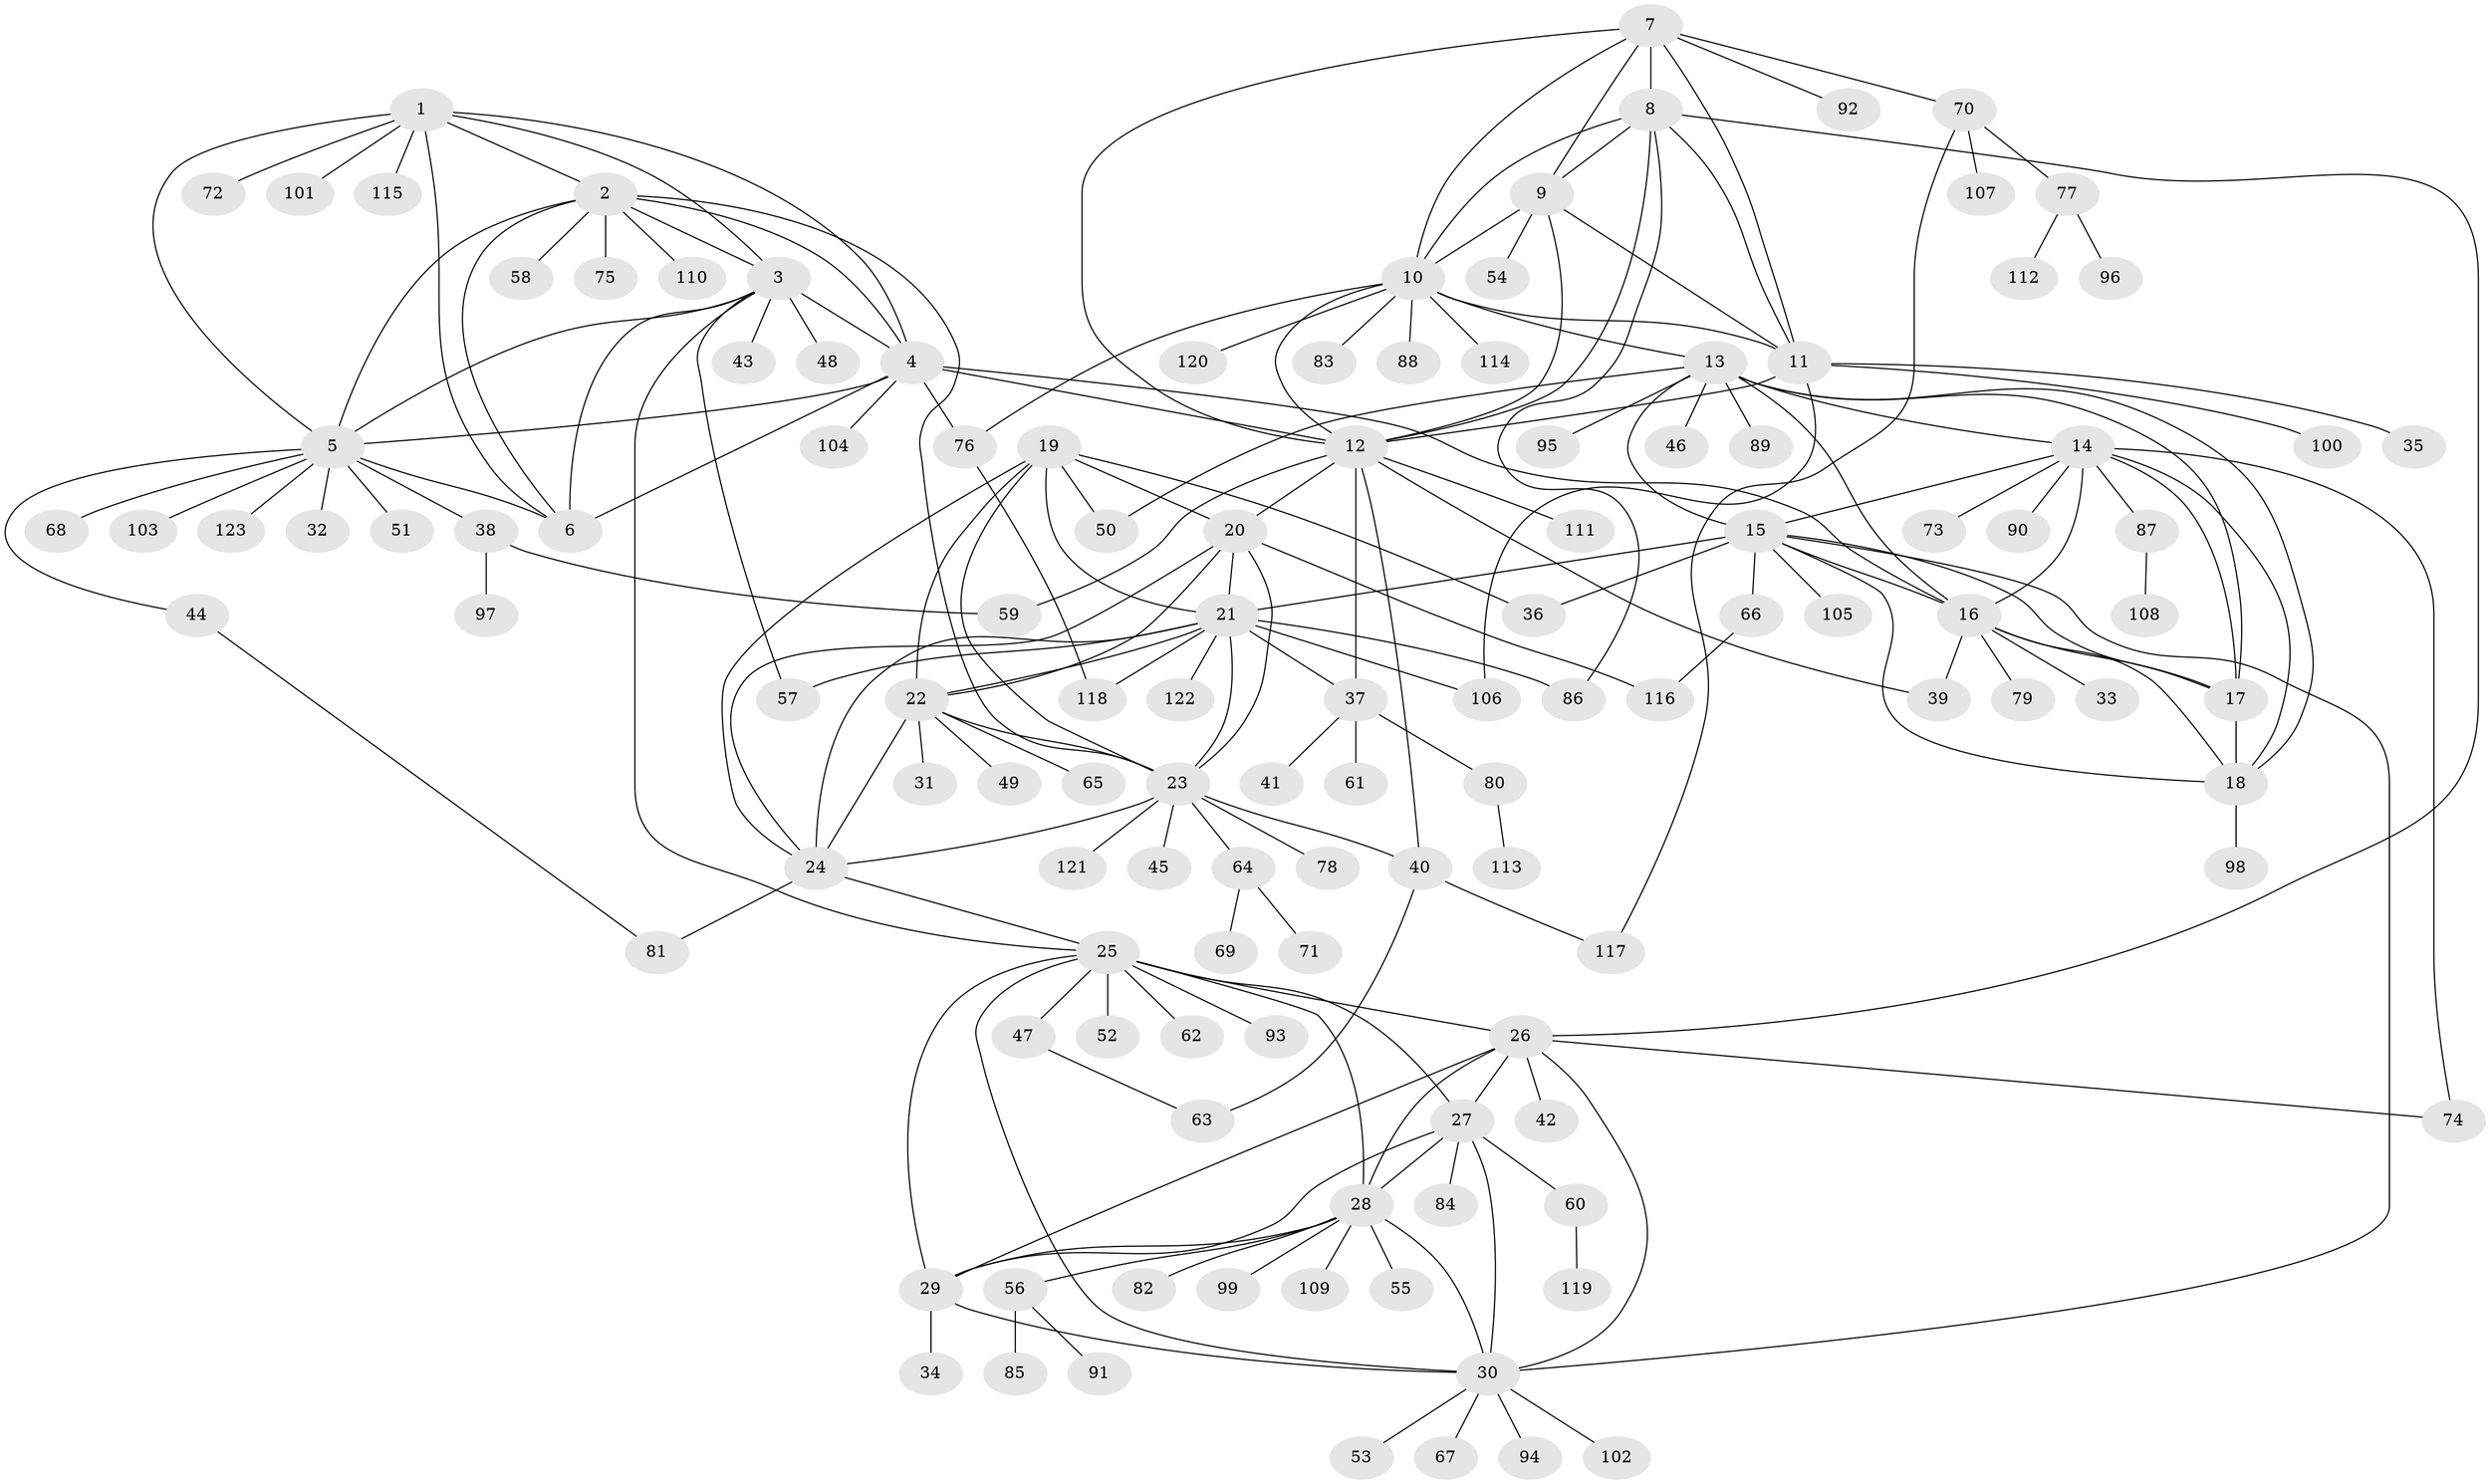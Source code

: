 // coarse degree distribution, {7: 0.0425531914893617, 16: 0.010638297872340425, 10: 0.02127659574468085, 8: 0.0425531914893617, 6: 0.0425531914893617, 4: 0.031914893617021274, 9: 0.031914893617021274, 14: 0.010638297872340425, 11: 0.02127659574468085, 3: 0.02127659574468085, 1: 0.5638297872340425, 2: 0.1595744680851064}
// Generated by graph-tools (version 1.1) at 2025/42/03/06/25 10:42:15]
// undirected, 123 vertices, 194 edges
graph export_dot {
graph [start="1"]
  node [color=gray90,style=filled];
  1;
  2;
  3;
  4;
  5;
  6;
  7;
  8;
  9;
  10;
  11;
  12;
  13;
  14;
  15;
  16;
  17;
  18;
  19;
  20;
  21;
  22;
  23;
  24;
  25;
  26;
  27;
  28;
  29;
  30;
  31;
  32;
  33;
  34;
  35;
  36;
  37;
  38;
  39;
  40;
  41;
  42;
  43;
  44;
  45;
  46;
  47;
  48;
  49;
  50;
  51;
  52;
  53;
  54;
  55;
  56;
  57;
  58;
  59;
  60;
  61;
  62;
  63;
  64;
  65;
  66;
  67;
  68;
  69;
  70;
  71;
  72;
  73;
  74;
  75;
  76;
  77;
  78;
  79;
  80;
  81;
  82;
  83;
  84;
  85;
  86;
  87;
  88;
  89;
  90;
  91;
  92;
  93;
  94;
  95;
  96;
  97;
  98;
  99;
  100;
  101;
  102;
  103;
  104;
  105;
  106;
  107;
  108;
  109;
  110;
  111;
  112;
  113;
  114;
  115;
  116;
  117;
  118;
  119;
  120;
  121;
  122;
  123;
  1 -- 2;
  1 -- 3;
  1 -- 4;
  1 -- 5;
  1 -- 6;
  1 -- 72;
  1 -- 101;
  1 -- 115;
  2 -- 3;
  2 -- 4;
  2 -- 5;
  2 -- 6;
  2 -- 23;
  2 -- 58;
  2 -- 75;
  2 -- 110;
  3 -- 4;
  3 -- 5;
  3 -- 6;
  3 -- 25;
  3 -- 43;
  3 -- 48;
  3 -- 57;
  4 -- 5;
  4 -- 6;
  4 -- 12;
  4 -- 16;
  4 -- 76;
  4 -- 104;
  5 -- 6;
  5 -- 32;
  5 -- 38;
  5 -- 44;
  5 -- 51;
  5 -- 68;
  5 -- 103;
  5 -- 123;
  7 -- 8;
  7 -- 9;
  7 -- 10;
  7 -- 11;
  7 -- 12;
  7 -- 70;
  7 -- 92;
  8 -- 9;
  8 -- 10;
  8 -- 11;
  8 -- 12;
  8 -- 26;
  8 -- 86;
  9 -- 10;
  9 -- 11;
  9 -- 12;
  9 -- 54;
  10 -- 11;
  10 -- 12;
  10 -- 13;
  10 -- 76;
  10 -- 83;
  10 -- 88;
  10 -- 114;
  10 -- 120;
  11 -- 12;
  11 -- 35;
  11 -- 100;
  11 -- 106;
  12 -- 20;
  12 -- 37;
  12 -- 39;
  12 -- 40;
  12 -- 59;
  12 -- 111;
  13 -- 14;
  13 -- 15;
  13 -- 16;
  13 -- 17;
  13 -- 18;
  13 -- 46;
  13 -- 50;
  13 -- 89;
  13 -- 95;
  14 -- 15;
  14 -- 16;
  14 -- 17;
  14 -- 18;
  14 -- 73;
  14 -- 74;
  14 -- 87;
  14 -- 90;
  15 -- 16;
  15 -- 17;
  15 -- 18;
  15 -- 21;
  15 -- 30;
  15 -- 36;
  15 -- 66;
  15 -- 105;
  16 -- 17;
  16 -- 18;
  16 -- 33;
  16 -- 39;
  16 -- 79;
  17 -- 18;
  18 -- 98;
  19 -- 20;
  19 -- 21;
  19 -- 22;
  19 -- 23;
  19 -- 24;
  19 -- 36;
  19 -- 50;
  20 -- 21;
  20 -- 22;
  20 -- 23;
  20 -- 24;
  20 -- 116;
  21 -- 22;
  21 -- 23;
  21 -- 24;
  21 -- 37;
  21 -- 57;
  21 -- 86;
  21 -- 106;
  21 -- 118;
  21 -- 122;
  22 -- 23;
  22 -- 24;
  22 -- 31;
  22 -- 49;
  22 -- 65;
  23 -- 24;
  23 -- 40;
  23 -- 45;
  23 -- 64;
  23 -- 78;
  23 -- 121;
  24 -- 25;
  24 -- 81;
  25 -- 26;
  25 -- 27;
  25 -- 28;
  25 -- 29;
  25 -- 30;
  25 -- 47;
  25 -- 52;
  25 -- 62;
  25 -- 93;
  26 -- 27;
  26 -- 28;
  26 -- 29;
  26 -- 30;
  26 -- 42;
  26 -- 74;
  27 -- 28;
  27 -- 29;
  27 -- 30;
  27 -- 60;
  27 -- 84;
  28 -- 29;
  28 -- 30;
  28 -- 55;
  28 -- 56;
  28 -- 82;
  28 -- 99;
  28 -- 109;
  29 -- 30;
  29 -- 34;
  30 -- 53;
  30 -- 67;
  30 -- 94;
  30 -- 102;
  37 -- 41;
  37 -- 61;
  37 -- 80;
  38 -- 59;
  38 -- 97;
  40 -- 63;
  40 -- 117;
  44 -- 81;
  47 -- 63;
  56 -- 85;
  56 -- 91;
  60 -- 119;
  64 -- 69;
  64 -- 71;
  66 -- 116;
  70 -- 77;
  70 -- 107;
  70 -- 117;
  76 -- 118;
  77 -- 96;
  77 -- 112;
  80 -- 113;
  87 -- 108;
}
